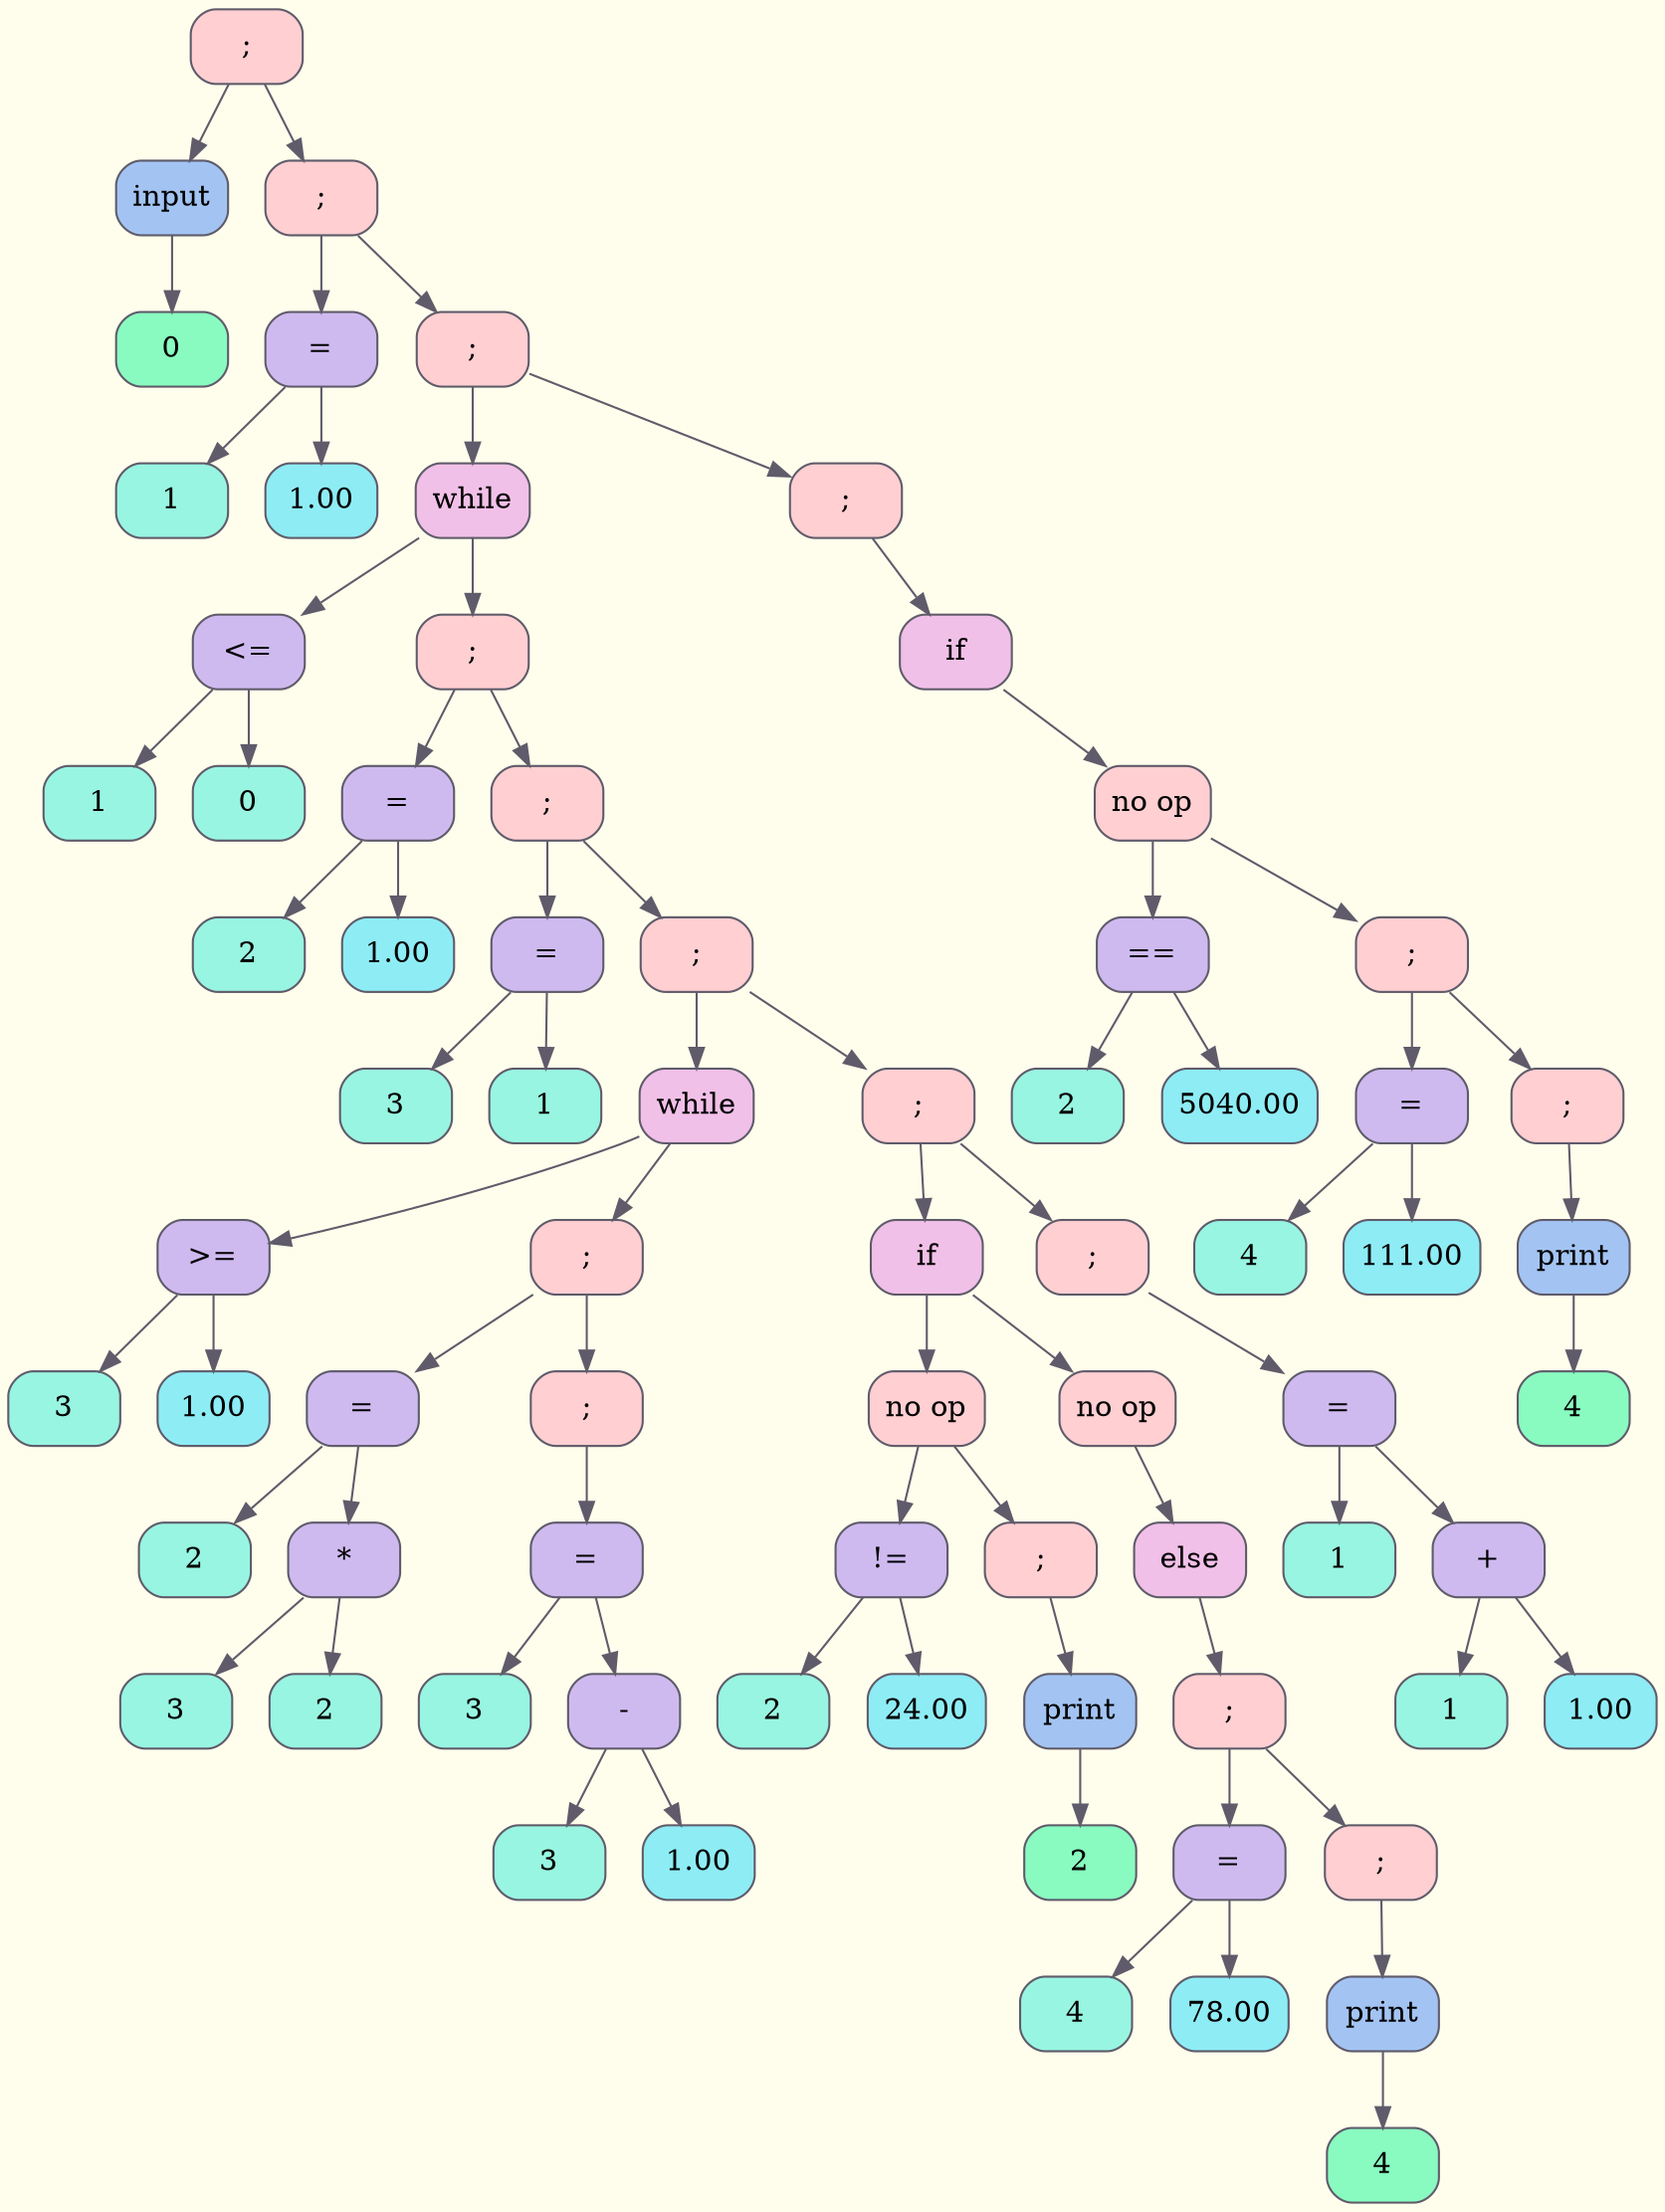 digraph Tree {
	rankdir = TB;
	node [shape = record];
	edge [color = "#5F5B6A"];
	bgcolor = "#FFFEEC";
	node0x62a30ed1fc60 [color = "#5F5B6A", shape = Mrecord, style = filled, fillcolor = "#FFCFD2", label = "{;}"];
		node0x62a30ed1fc60 -> node0x62a30ed1fc90
	node0x62a30ed1fc90 [color = "#5F5B6A", shape = Mrecord, style = filled, fillcolor = "#A3C4F3", label = "{input}"];
		node0x62a30ed1fc90 -> node0x62a30ed1fcc0
	node0x62a30ed1fcc0 [color = "#5F5B6A", shape = Mrecord, style = filled, fillcolor = "#89FBC0", label = "{0}"];
		node0x62a30ed1fc60 -> node0x62a30ed1fcf0
	node0x62a30ed1fcf0 [color = "#5F5B6A", shape = Mrecord, style = filled, fillcolor = "#FFCFD2", label = "{;}"];
		node0x62a30ed1fcf0 -> node0x62a30ed1fd20
	node0x62a30ed1fd20 [color = "#5F5B6A", shape = Mrecord, style = filled, fillcolor = "#CFBAF0", label = "{=}"];
		node0x62a30ed1fd20 -> node0x62a30ed1fd50
	node0x62a30ed1fd50 [color = "#5F5B6A", shape = Mrecord, style = filled, fillcolor = "#98F5E1", label = "{1}"];
		node0x62a30ed1fd20 -> node0x62a30ed1fd80
	node0x62a30ed1fd80 [color = "#5F5B6A", shape = Mrecord, style = filled, fillcolor = "#8EECF5", label = "{1.00}"];
		node0x62a30ed1fcf0 -> node0x62a30ed1fdb0
	node0x62a30ed1fdb0 [color = "#5F5B6A", shape = Mrecord, style = filled, fillcolor = "#FFCFD2", label = "{;}"];
		node0x62a30ed1fdb0 -> node0x62a30ed1fde0
	node0x62a30ed1fde0 [color = "#5F5B6A", shape = Mrecord, style = filled, fillcolor = "#F1C0E8", label = "{while}"];
		node0x62a30ed1fde0 -> node0x62a30ed1fe10
	node0x62a30ed1fe10 [color = "#5F5B6A", shape = Mrecord, style = filled, fillcolor = "#CFBAF0", label = "{&lt;=}"];
		node0x62a30ed1fe10 -> node0x62a30ed1fe40
	node0x62a30ed1fe40 [color = "#5F5B6A", shape = Mrecord, style = filled, fillcolor = "#98F5E1", label = "{1}"];
		node0x62a30ed1fe10 -> node0x62a30ed1fe70
	node0x62a30ed1fe70 [color = "#5F5B6A", shape = Mrecord, style = filled, fillcolor = "#98F5E1", label = "{0}"];
		node0x62a30ed1fde0 -> node0x62a30ed1fea0
	node0x62a30ed1fea0 [color = "#5F5B6A", shape = Mrecord, style = filled, fillcolor = "#FFCFD2", label = "{;}"];
		node0x62a30ed1fea0 -> node0x62a30ed1fed0
	node0x62a30ed1fed0 [color = "#5F5B6A", shape = Mrecord, style = filled, fillcolor = "#CFBAF0", label = "{=}"];
		node0x62a30ed1fed0 -> node0x62a30ed1ff00
	node0x62a30ed1ff00 [color = "#5F5B6A", shape = Mrecord, style = filled, fillcolor = "#98F5E1", label = "{2}"];
		node0x62a30ed1fed0 -> node0x62a30ed1ff30
	node0x62a30ed1ff30 [color = "#5F5B6A", shape = Mrecord, style = filled, fillcolor = "#8EECF5", label = "{1.00}"];
		node0x62a30ed1fea0 -> node0x62a30ed1ff60
	node0x62a30ed1ff60 [color = "#5F5B6A", shape = Mrecord, style = filled, fillcolor = "#FFCFD2", label = "{;}"];
		node0x62a30ed1ff60 -> node0x62a30ed1ff90
	node0x62a30ed1ff90 [color = "#5F5B6A", shape = Mrecord, style = filled, fillcolor = "#CFBAF0", label = "{=}"];
		node0x62a30ed1ff90 -> node0x62a30ed1ffc0
	node0x62a30ed1ffc0 [color = "#5F5B6A", shape = Mrecord, style = filled, fillcolor = "#98F5E1", label = "{3}"];
		node0x62a30ed1ff90 -> node0x62a30ed1fff0
	node0x62a30ed1fff0 [color = "#5F5B6A", shape = Mrecord, style = filled, fillcolor = "#98F5E1", label = "{1}"];
		node0x62a30ed1ff60 -> node0x62a30ed20020
	node0x62a30ed20020 [color = "#5F5B6A", shape = Mrecord, style = filled, fillcolor = "#FFCFD2", label = "{;}"];
		node0x62a30ed20020 -> node0x62a30ed20050
	node0x62a30ed20050 [color = "#5F5B6A", shape = Mrecord, style = filled, fillcolor = "#F1C0E8", label = "{while}"];
		node0x62a30ed20050 -> node0x62a30ed20080
	node0x62a30ed20080 [color = "#5F5B6A", shape = Mrecord, style = filled, fillcolor = "#CFBAF0", label = "{&gt;=}"];
		node0x62a30ed20080 -> node0x62a30ed200b0
	node0x62a30ed200b0 [color = "#5F5B6A", shape = Mrecord, style = filled, fillcolor = "#98F5E1", label = "{3}"];
		node0x62a30ed20080 -> node0x62a30ed200e0
	node0x62a30ed200e0 [color = "#5F5B6A", shape = Mrecord, style = filled, fillcolor = "#8EECF5", label = "{1.00}"];
		node0x62a30ed20050 -> node0x62a30ed20110
	node0x62a30ed20110 [color = "#5F5B6A", shape = Mrecord, style = filled, fillcolor = "#FFCFD2", label = "{;}"];
		node0x62a30ed20110 -> node0x62a30ed20140
	node0x62a30ed20140 [color = "#5F5B6A", shape = Mrecord, style = filled, fillcolor = "#CFBAF0", label = "{=}"];
		node0x62a30ed20140 -> node0x62a30ed20170
	node0x62a30ed20170 [color = "#5F5B6A", shape = Mrecord, style = filled, fillcolor = "#98F5E1", label = "{2}"];
		node0x62a30ed20140 -> node0x62a30ed201a0
	node0x62a30ed201a0 [color = "#5F5B6A", shape = Mrecord, style = filled, fillcolor = "#CFBAF0", label = "{*}"];
		node0x62a30ed201a0 -> node0x62a30ed201d0
	node0x62a30ed201d0 [color = "#5F5B6A", shape = Mrecord, style = filled, fillcolor = "#98F5E1", label = "{3}"];
		node0x62a30ed201a0 -> node0x62a30ed20200
	node0x62a30ed20200 [color = "#5F5B6A", shape = Mrecord, style = filled, fillcolor = "#98F5E1", label = "{2}"];
		node0x62a30ed20110 -> node0x62a30ed20230
	node0x62a30ed20230 [color = "#5F5B6A", shape = Mrecord, style = filled, fillcolor = "#FFCFD2", label = "{;}"];
		node0x62a30ed20230 -> node0x62a30ed20260
	node0x62a30ed20260 [color = "#5F5B6A", shape = Mrecord, style = filled, fillcolor = "#CFBAF0", label = "{=}"];
		node0x62a30ed20260 -> node0x62a30ed20290
	node0x62a30ed20290 [color = "#5F5B6A", shape = Mrecord, style = filled, fillcolor = "#98F5E1", label = "{3}"];
		node0x62a30ed20260 -> node0x62a30ed202c0
	node0x62a30ed202c0 [color = "#5F5B6A", shape = Mrecord, style = filled, fillcolor = "#CFBAF0", label = "{-}"];
		node0x62a30ed202c0 -> node0x62a30ed202f0
	node0x62a30ed202f0 [color = "#5F5B6A", shape = Mrecord, style = filled, fillcolor = "#98F5E1", label = "{3}"];
		node0x62a30ed202c0 -> node0x62a30ed20320
	node0x62a30ed20320 [color = "#5F5B6A", shape = Mrecord, style = filled, fillcolor = "#8EECF5", label = "{1.00}"];
		node0x62a30ed20020 -> node0x62a30ed20350
	node0x62a30ed20350 [color = "#5F5B6A", shape = Mrecord, style = filled, fillcolor = "#FFCFD2", label = "{;}"];
		node0x62a30ed20350 -> node0x62a30ed20380
	node0x62a30ed20380 [color = "#5F5B6A", shape = Mrecord, style = filled, fillcolor = "#F1C0E8", label = "{if}"];
		node0x62a30ed20380 -> node0x62a30ed203b0
	node0x62a30ed203b0 [color = "#5F5B6A", shape = Mrecord, style = filled, fillcolor = "#FFCFD2", label = "{no op}"];
		node0x62a30ed203b0 -> node0x62a30ed203e0
	node0x62a30ed203e0 [color = "#5F5B6A", shape = Mrecord, style = filled, fillcolor = "#CFBAF0", label = "{!=}"];
		node0x62a30ed203e0 -> node0x62a30ed20410
	node0x62a30ed20410 [color = "#5F5B6A", shape = Mrecord, style = filled, fillcolor = "#98F5E1", label = "{2}"];
		node0x62a30ed203e0 -> node0x62a30ed20440
	node0x62a30ed20440 [color = "#5F5B6A", shape = Mrecord, style = filled, fillcolor = "#8EECF5", label = "{24.00}"];
		node0x62a30ed203b0 -> node0x62a30ed20470
	node0x62a30ed20470 [color = "#5F5B6A", shape = Mrecord, style = filled, fillcolor = "#FFCFD2", label = "{;}"];
		node0x62a30ed20470 -> node0x62a30ed204a0
	node0x62a30ed204a0 [color = "#5F5B6A", shape = Mrecord, style = filled, fillcolor = "#A3C4F3", label = "{print}"];
		node0x62a30ed204a0 -> node0x62a30ed204d0
	node0x62a30ed204d0 [color = "#5F5B6A", shape = Mrecord, style = filled, fillcolor = "#89FBC0", label = "{2}"];
		node0x62a30ed20380 -> node0x62a30ed20500
	node0x62a30ed20500 [color = "#5F5B6A", shape = Mrecord, style = filled, fillcolor = "#FFCFD2", label = "{no op}"];
		node0x62a30ed20500 -> node0x62a30ed20530
	node0x62a30ed20530 [color = "#5F5B6A", shape = Mrecord, style = filled, fillcolor = "#F1C0E8", label = "{else}"];
		node0x62a30ed20530 -> node0x62a30ed20560
	node0x62a30ed20560 [color = "#5F5B6A", shape = Mrecord, style = filled, fillcolor = "#FFCFD2", label = "{;}"];
		node0x62a30ed20560 -> node0x62a30ed20590
	node0x62a30ed20590 [color = "#5F5B6A", shape = Mrecord, style = filled, fillcolor = "#CFBAF0", label = "{=}"];
		node0x62a30ed20590 -> node0x62a30ed205c0
	node0x62a30ed205c0 [color = "#5F5B6A", shape = Mrecord, style = filled, fillcolor = "#98F5E1", label = "{4}"];
		node0x62a30ed20590 -> node0x62a30ed205f0
	node0x62a30ed205f0 [color = "#5F5B6A", shape = Mrecord, style = filled, fillcolor = "#8EECF5", label = "{78.00}"];
		node0x62a30ed20560 -> node0x62a30ed20620
	node0x62a30ed20620 [color = "#5F5B6A", shape = Mrecord, style = filled, fillcolor = "#FFCFD2", label = "{;}"];
		node0x62a30ed20620 -> node0x62a30ed20650
	node0x62a30ed20650 [color = "#5F5B6A", shape = Mrecord, style = filled, fillcolor = "#A3C4F3", label = "{print}"];
		node0x62a30ed20650 -> node0x62a30ed20680
	node0x62a30ed20680 [color = "#5F5B6A", shape = Mrecord, style = filled, fillcolor = "#89FBC0", label = "{4}"];
		node0x62a30ed20350 -> node0x62a30ed206b0
	node0x62a30ed206b0 [color = "#5F5B6A", shape = Mrecord, style = filled, fillcolor = "#FFCFD2", label = "{;}"];
		node0x62a30ed206b0 -> node0x62a30ed206e0
	node0x62a30ed206e0 [color = "#5F5B6A", shape = Mrecord, style = filled, fillcolor = "#CFBAF0", label = "{=}"];
		node0x62a30ed206e0 -> node0x62a30ed20710
	node0x62a30ed20710 [color = "#5F5B6A", shape = Mrecord, style = filled, fillcolor = "#98F5E1", label = "{1}"];
		node0x62a30ed206e0 -> node0x62a30ed20740
	node0x62a30ed20740 [color = "#5F5B6A", shape = Mrecord, style = filled, fillcolor = "#CFBAF0", label = "{+}"];
		node0x62a30ed20740 -> node0x62a30ed20770
	node0x62a30ed20770 [color = "#5F5B6A", shape = Mrecord, style = filled, fillcolor = "#98F5E1", label = "{1}"];
		node0x62a30ed20740 -> node0x62a30ed207a0
	node0x62a30ed207a0 [color = "#5F5B6A", shape = Mrecord, style = filled, fillcolor = "#8EECF5", label = "{1.00}"];
		node0x62a30ed1fdb0 -> node0x62a30ed207d0
	node0x62a30ed207d0 [color = "#5F5B6A", shape = Mrecord, style = filled, fillcolor = "#FFCFD2", label = "{;}"];
		node0x62a30ed207d0 -> node0x62a30ed20800
	node0x62a30ed20800 [color = "#5F5B6A", shape = Mrecord, style = filled, fillcolor = "#F1C0E8", label = "{if}"];
		node0x62a30ed20800 -> node0x62a30ed20830
	node0x62a30ed20830 [color = "#5F5B6A", shape = Mrecord, style = filled, fillcolor = "#FFCFD2", label = "{no op}"];
		node0x62a30ed20830 -> node0x62a30ed20860
	node0x62a30ed20860 [color = "#5F5B6A", shape = Mrecord, style = filled, fillcolor = "#CFBAF0", label = "{==}"];
		node0x62a30ed20860 -> node0x62a30ed20890
	node0x62a30ed20890 [color = "#5F5B6A", shape = Mrecord, style = filled, fillcolor = "#98F5E1", label = "{2}"];
		node0x62a30ed20860 -> node0x62a30ed208c0
	node0x62a30ed208c0 [color = "#5F5B6A", shape = Mrecord, style = filled, fillcolor = "#8EECF5", label = "{5040.00}"];
		node0x62a30ed20830 -> node0x62a30ed208f0
	node0x62a30ed208f0 [color = "#5F5B6A", shape = Mrecord, style = filled, fillcolor = "#FFCFD2", label = "{;}"];
		node0x62a30ed208f0 -> node0x62a30ed20920
	node0x62a30ed20920 [color = "#5F5B6A", shape = Mrecord, style = filled, fillcolor = "#CFBAF0", label = "{=}"];
		node0x62a30ed20920 -> node0x62a30ed20950
	node0x62a30ed20950 [color = "#5F5B6A", shape = Mrecord, style = filled, fillcolor = "#98F5E1", label = "{4}"];
		node0x62a30ed20920 -> node0x62a30ed20980
	node0x62a30ed20980 [color = "#5F5B6A", shape = Mrecord, style = filled, fillcolor = "#8EECF5", label = "{111.00}"];
		node0x62a30ed208f0 -> node0x62a30ed209b0
	node0x62a30ed209b0 [color = "#5F5B6A", shape = Mrecord, style = filled, fillcolor = "#FFCFD2", label = "{;}"];
		node0x62a30ed209b0 -> node0x62a30ed209e0
	node0x62a30ed209e0 [color = "#5F5B6A", shape = Mrecord, style = filled, fillcolor = "#A3C4F3", label = "{print}"];
		node0x62a30ed209e0 -> node0x62a30ed20a10
	node0x62a30ed20a10 [color = "#5F5B6A", shape = Mrecord, style = filled, fillcolor = "#89FBC0", label = "{4}"];
}
